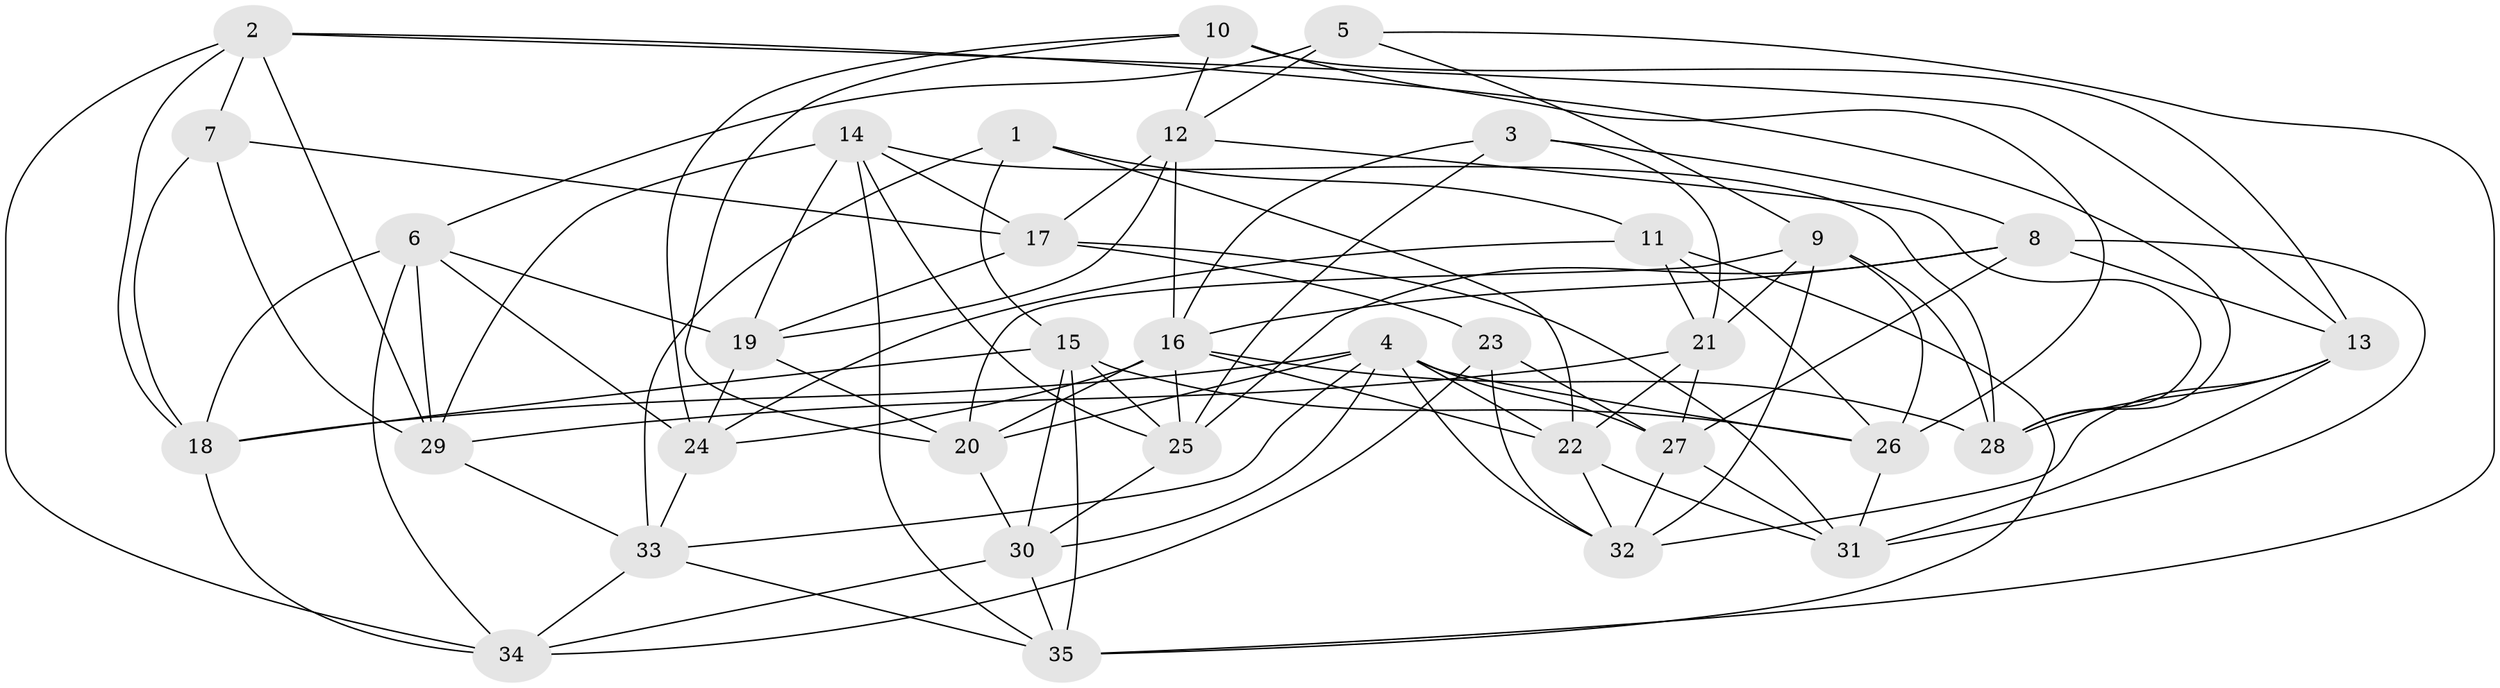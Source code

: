 // original degree distribution, {4: 1.0}
// Generated by graph-tools (version 1.1) at 2025/50/03/09/25 03:50:53]
// undirected, 35 vertices, 101 edges
graph export_dot {
graph [start="1"]
  node [color=gray90,style=filled];
  1;
  2;
  3;
  4;
  5;
  6;
  7;
  8;
  9;
  10;
  11;
  12;
  13;
  14;
  15;
  16;
  17;
  18;
  19;
  20;
  21;
  22;
  23;
  24;
  25;
  26;
  27;
  28;
  29;
  30;
  31;
  32;
  33;
  34;
  35;
  1 -- 11 [weight=1.0];
  1 -- 15 [weight=1.0];
  1 -- 22 [weight=1.0];
  1 -- 33 [weight=1.0];
  2 -- 7 [weight=1.0];
  2 -- 13 [weight=1.0];
  2 -- 18 [weight=1.0];
  2 -- 28 [weight=1.0];
  2 -- 29 [weight=1.0];
  2 -- 34 [weight=1.0];
  3 -- 8 [weight=1.0];
  3 -- 16 [weight=1.0];
  3 -- 21 [weight=1.0];
  3 -- 25 [weight=1.0];
  4 -- 18 [weight=1.0];
  4 -- 20 [weight=1.0];
  4 -- 22 [weight=1.0];
  4 -- 26 [weight=1.0];
  4 -- 27 [weight=1.0];
  4 -- 30 [weight=1.0];
  4 -- 32 [weight=1.0];
  4 -- 33 [weight=1.0];
  5 -- 6 [weight=1.0];
  5 -- 9 [weight=1.0];
  5 -- 12 [weight=1.0];
  5 -- 35 [weight=1.0];
  6 -- 18 [weight=1.0];
  6 -- 19 [weight=1.0];
  6 -- 24 [weight=1.0];
  6 -- 29 [weight=1.0];
  6 -- 34 [weight=1.0];
  7 -- 17 [weight=1.0];
  7 -- 18 [weight=1.0];
  7 -- 29 [weight=1.0];
  8 -- 13 [weight=1.0];
  8 -- 16 [weight=1.0];
  8 -- 25 [weight=1.0];
  8 -- 27 [weight=1.0];
  8 -- 31 [weight=1.0];
  9 -- 20 [weight=1.0];
  9 -- 21 [weight=1.0];
  9 -- 26 [weight=1.0];
  9 -- 28 [weight=1.0];
  9 -- 32 [weight=1.0];
  10 -- 12 [weight=1.0];
  10 -- 13 [weight=1.0];
  10 -- 20 [weight=1.0];
  10 -- 24 [weight=1.0];
  10 -- 26 [weight=2.0];
  11 -- 21 [weight=1.0];
  11 -- 24 [weight=1.0];
  11 -- 26 [weight=2.0];
  11 -- 35 [weight=1.0];
  12 -- 16 [weight=1.0];
  12 -- 17 [weight=1.0];
  12 -- 19 [weight=1.0];
  12 -- 28 [weight=1.0];
  13 -- 28 [weight=1.0];
  13 -- 31 [weight=1.0];
  13 -- 32 [weight=1.0];
  14 -- 17 [weight=1.0];
  14 -- 19 [weight=1.0];
  14 -- 25 [weight=1.0];
  14 -- 28 [weight=1.0];
  14 -- 29 [weight=1.0];
  14 -- 35 [weight=1.0];
  15 -- 18 [weight=1.0];
  15 -- 25 [weight=1.0];
  15 -- 26 [weight=1.0];
  15 -- 30 [weight=1.0];
  15 -- 35 [weight=1.0];
  16 -- 20 [weight=1.0];
  16 -- 22 [weight=1.0];
  16 -- 24 [weight=1.0];
  16 -- 25 [weight=1.0];
  16 -- 28 [weight=1.0];
  17 -- 19 [weight=1.0];
  17 -- 23 [weight=1.0];
  17 -- 31 [weight=1.0];
  18 -- 34 [weight=1.0];
  19 -- 20 [weight=1.0];
  19 -- 24 [weight=1.0];
  20 -- 30 [weight=1.0];
  21 -- 22 [weight=1.0];
  21 -- 27 [weight=1.0];
  21 -- 29 [weight=1.0];
  22 -- 31 [weight=1.0];
  22 -- 32 [weight=1.0];
  23 -- 27 [weight=1.0];
  23 -- 32 [weight=1.0];
  23 -- 34 [weight=1.0];
  24 -- 33 [weight=1.0];
  25 -- 30 [weight=1.0];
  26 -- 31 [weight=1.0];
  27 -- 31 [weight=1.0];
  27 -- 32 [weight=1.0];
  29 -- 33 [weight=1.0];
  30 -- 34 [weight=1.0];
  30 -- 35 [weight=1.0];
  33 -- 34 [weight=1.0];
  33 -- 35 [weight=1.0];
}
